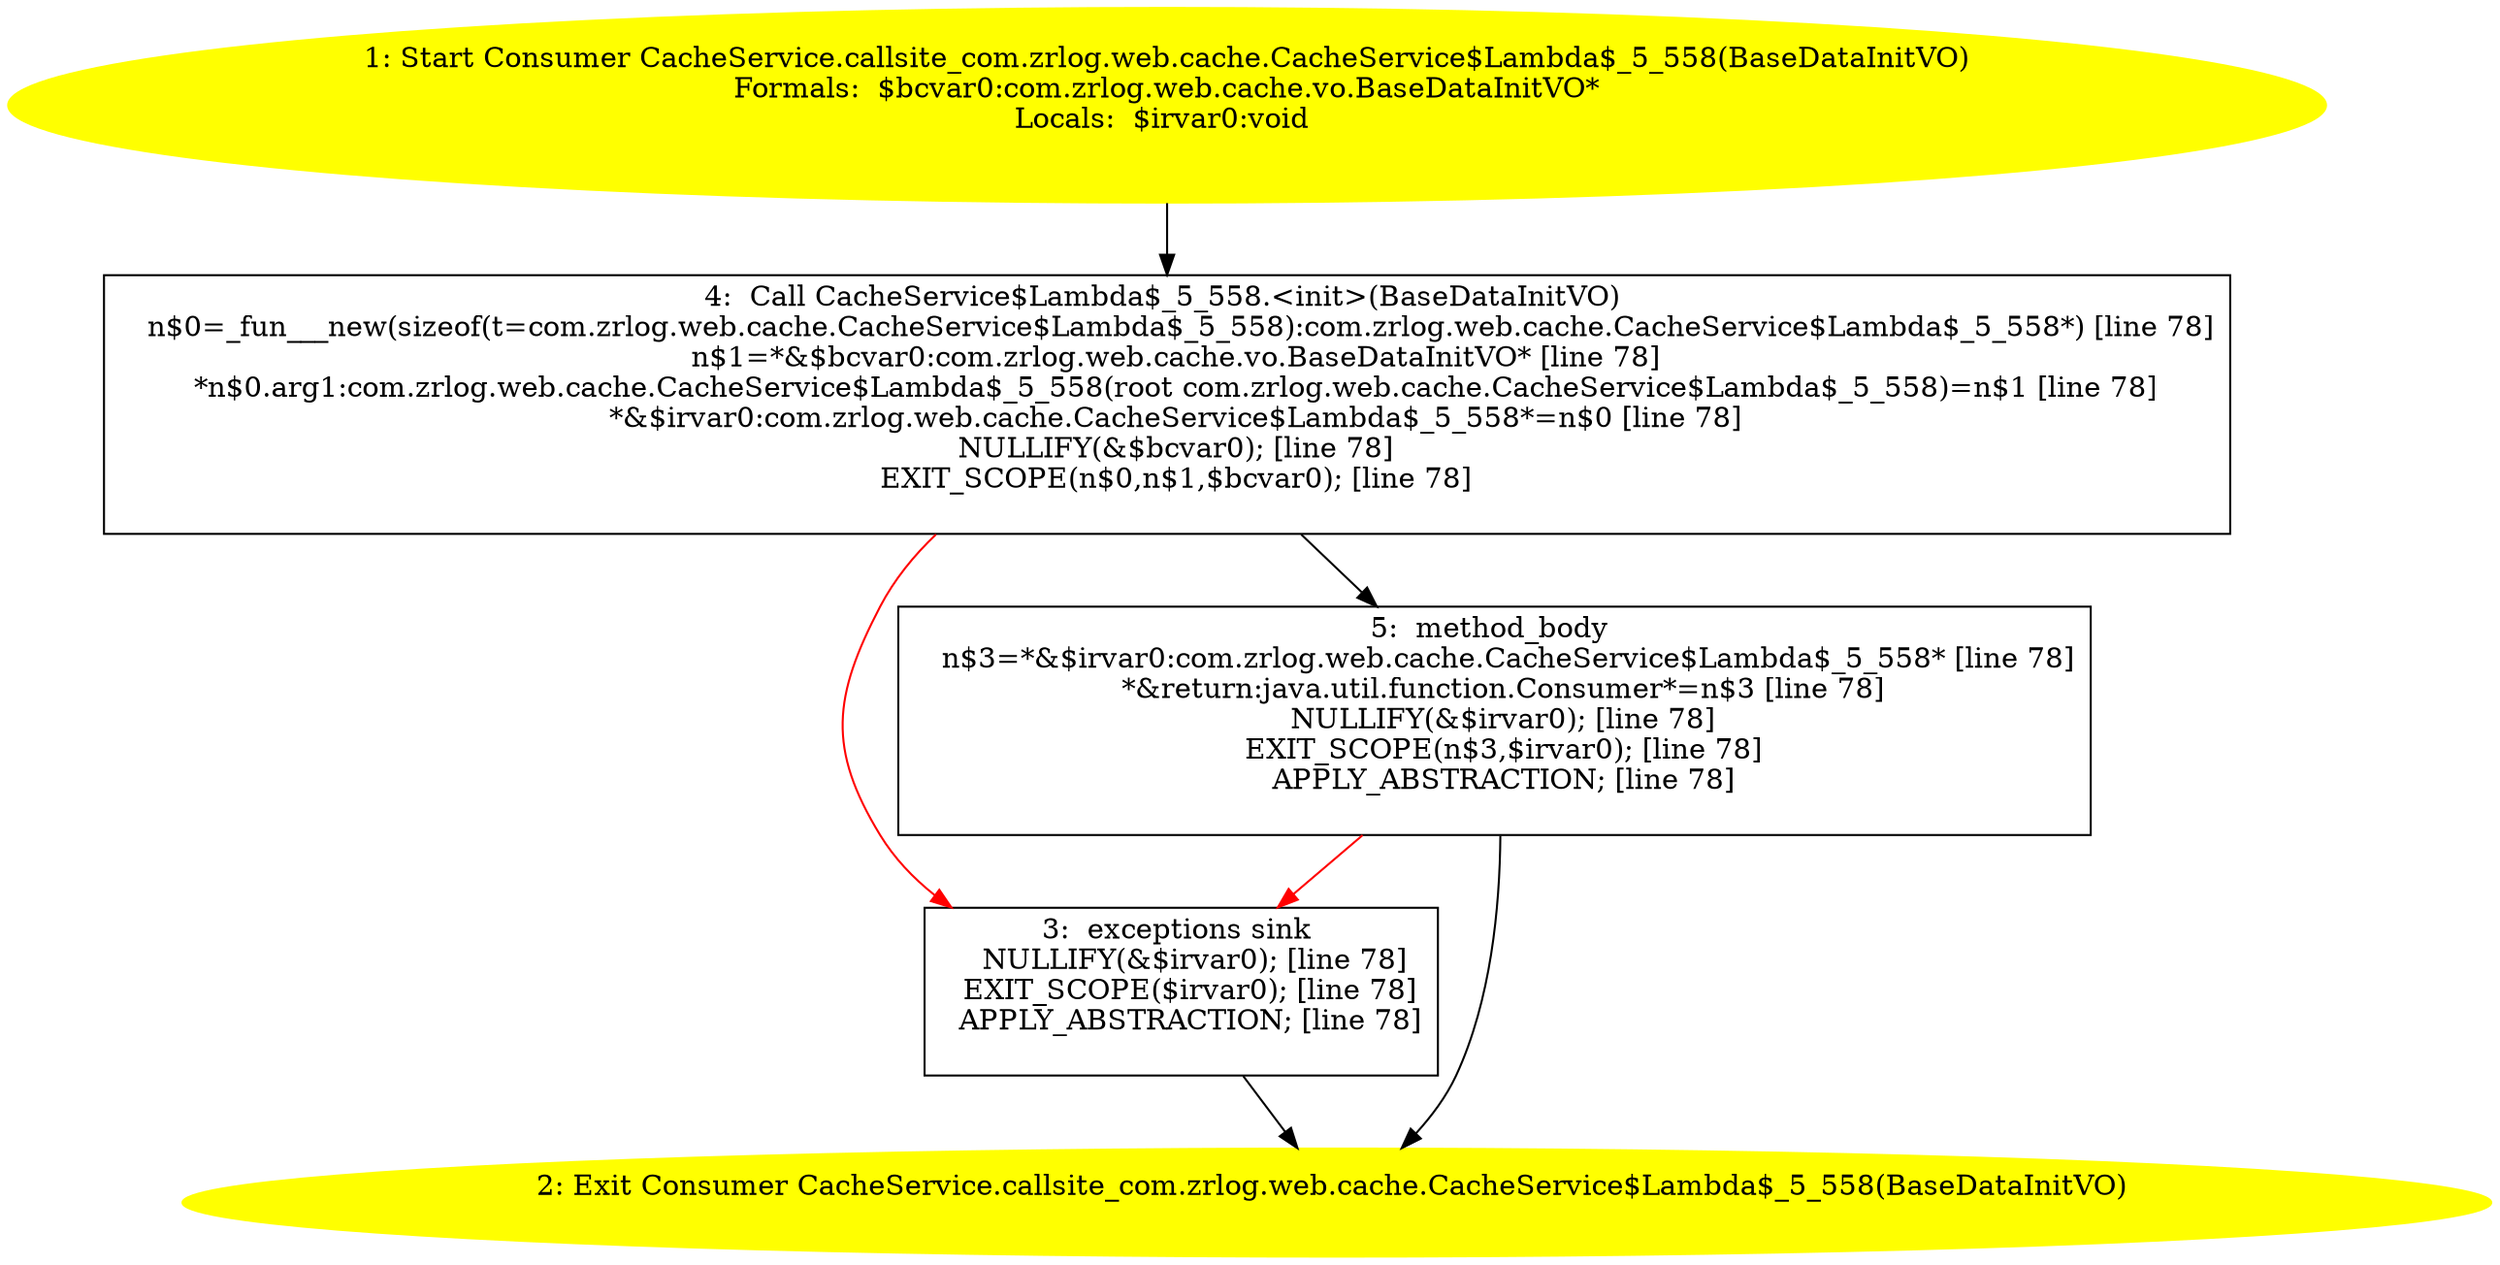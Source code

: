 /* @generated */
digraph cfg {
"com.zrlog.web.cache.CacheService.callsite_com.zrlog.web.cache.CacheService$Lambda$_5_558(com.zrlog.w.e54e7fd128fa662044f2cd49550f17ea_1" [label="1: Start Consumer CacheService.callsite_com.zrlog.web.cache.CacheService$Lambda$_5_558(BaseDataInitVO)\nFormals:  $bcvar0:com.zrlog.web.cache.vo.BaseDataInitVO*\nLocals:  $irvar0:void \n  " color=yellow style=filled]
	

	 "com.zrlog.web.cache.CacheService.callsite_com.zrlog.web.cache.CacheService$Lambda$_5_558(com.zrlog.w.e54e7fd128fa662044f2cd49550f17ea_1" -> "com.zrlog.web.cache.CacheService.callsite_com.zrlog.web.cache.CacheService$Lambda$_5_558(com.zrlog.w.e54e7fd128fa662044f2cd49550f17ea_4" ;
"com.zrlog.web.cache.CacheService.callsite_com.zrlog.web.cache.CacheService$Lambda$_5_558(com.zrlog.w.e54e7fd128fa662044f2cd49550f17ea_2" [label="2: Exit Consumer CacheService.callsite_com.zrlog.web.cache.CacheService$Lambda$_5_558(BaseDataInitVO) \n  " color=yellow style=filled]
	

"com.zrlog.web.cache.CacheService.callsite_com.zrlog.web.cache.CacheService$Lambda$_5_558(com.zrlog.w.e54e7fd128fa662044f2cd49550f17ea_3" [label="3:  exceptions sink \n   NULLIFY(&$irvar0); [line 78]\n  EXIT_SCOPE($irvar0); [line 78]\n  APPLY_ABSTRACTION; [line 78]\n " shape="box"]
	

	 "com.zrlog.web.cache.CacheService.callsite_com.zrlog.web.cache.CacheService$Lambda$_5_558(com.zrlog.w.e54e7fd128fa662044f2cd49550f17ea_3" -> "com.zrlog.web.cache.CacheService.callsite_com.zrlog.web.cache.CacheService$Lambda$_5_558(com.zrlog.w.e54e7fd128fa662044f2cd49550f17ea_2" ;
"com.zrlog.web.cache.CacheService.callsite_com.zrlog.web.cache.CacheService$Lambda$_5_558(com.zrlog.w.e54e7fd128fa662044f2cd49550f17ea_4" [label="4:  Call CacheService$Lambda$_5_558.<init>(BaseDataInitVO) \n   n$0=_fun___new(sizeof(t=com.zrlog.web.cache.CacheService$Lambda$_5_558):com.zrlog.web.cache.CacheService$Lambda$_5_558*) [line 78]\n  n$1=*&$bcvar0:com.zrlog.web.cache.vo.BaseDataInitVO* [line 78]\n  *n$0.arg1:com.zrlog.web.cache.CacheService$Lambda$_5_558(root com.zrlog.web.cache.CacheService$Lambda$_5_558)=n$1 [line 78]\n  *&$irvar0:com.zrlog.web.cache.CacheService$Lambda$_5_558*=n$0 [line 78]\n  NULLIFY(&$bcvar0); [line 78]\n  EXIT_SCOPE(n$0,n$1,$bcvar0); [line 78]\n " shape="box"]
	

	 "com.zrlog.web.cache.CacheService.callsite_com.zrlog.web.cache.CacheService$Lambda$_5_558(com.zrlog.w.e54e7fd128fa662044f2cd49550f17ea_4" -> "com.zrlog.web.cache.CacheService.callsite_com.zrlog.web.cache.CacheService$Lambda$_5_558(com.zrlog.w.e54e7fd128fa662044f2cd49550f17ea_5" ;
	 "com.zrlog.web.cache.CacheService.callsite_com.zrlog.web.cache.CacheService$Lambda$_5_558(com.zrlog.w.e54e7fd128fa662044f2cd49550f17ea_4" -> "com.zrlog.web.cache.CacheService.callsite_com.zrlog.web.cache.CacheService$Lambda$_5_558(com.zrlog.w.e54e7fd128fa662044f2cd49550f17ea_3" [color="red" ];
"com.zrlog.web.cache.CacheService.callsite_com.zrlog.web.cache.CacheService$Lambda$_5_558(com.zrlog.w.e54e7fd128fa662044f2cd49550f17ea_5" [label="5:  method_body \n   n$3=*&$irvar0:com.zrlog.web.cache.CacheService$Lambda$_5_558* [line 78]\n  *&return:java.util.function.Consumer*=n$3 [line 78]\n  NULLIFY(&$irvar0); [line 78]\n  EXIT_SCOPE(n$3,$irvar0); [line 78]\n  APPLY_ABSTRACTION; [line 78]\n " shape="box"]
	

	 "com.zrlog.web.cache.CacheService.callsite_com.zrlog.web.cache.CacheService$Lambda$_5_558(com.zrlog.w.e54e7fd128fa662044f2cd49550f17ea_5" -> "com.zrlog.web.cache.CacheService.callsite_com.zrlog.web.cache.CacheService$Lambda$_5_558(com.zrlog.w.e54e7fd128fa662044f2cd49550f17ea_2" ;
	 "com.zrlog.web.cache.CacheService.callsite_com.zrlog.web.cache.CacheService$Lambda$_5_558(com.zrlog.w.e54e7fd128fa662044f2cd49550f17ea_5" -> "com.zrlog.web.cache.CacheService.callsite_com.zrlog.web.cache.CacheService$Lambda$_5_558(com.zrlog.w.e54e7fd128fa662044f2cd49550f17ea_3" [color="red" ];
}
